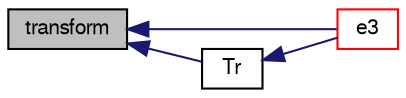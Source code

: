 digraph "transform"
{
  bgcolor="transparent";
  edge [fontname="FreeSans",fontsize="10",labelfontname="FreeSans",labelfontsize="10"];
  node [fontname="FreeSans",fontsize="10",shape=record];
  rankdir="LR";
  Node985 [label="transform",height=0.2,width=0.4,color="black", fillcolor="grey75", style="filled", fontcolor="black"];
  Node985 -> Node986 [dir="back",color="midnightblue",fontsize="10",style="solid",fontname="FreeSans"];
  Node986 [label="e3",height=0.2,width=0.4,color="red",URL="$a24990.html#ac1398080ba7864f25e4619dc2e602dee",tooltip="Return local Cartesian z-axis. "];
  Node985 -> Node988 [dir="back",color="midnightblue",fontsize="10",style="solid",fontname="FreeSans"];
  Node988 [label="Tr",height=0.2,width=0.4,color="black",URL="$a24990.html#ab1de9ef73b25e3b73c4608c4c20d806c",tooltip="Return transformation tensor field. "];
  Node988 -> Node986 [dir="back",color="midnightblue",fontsize="10",style="solid",fontname="FreeSans"];
}
